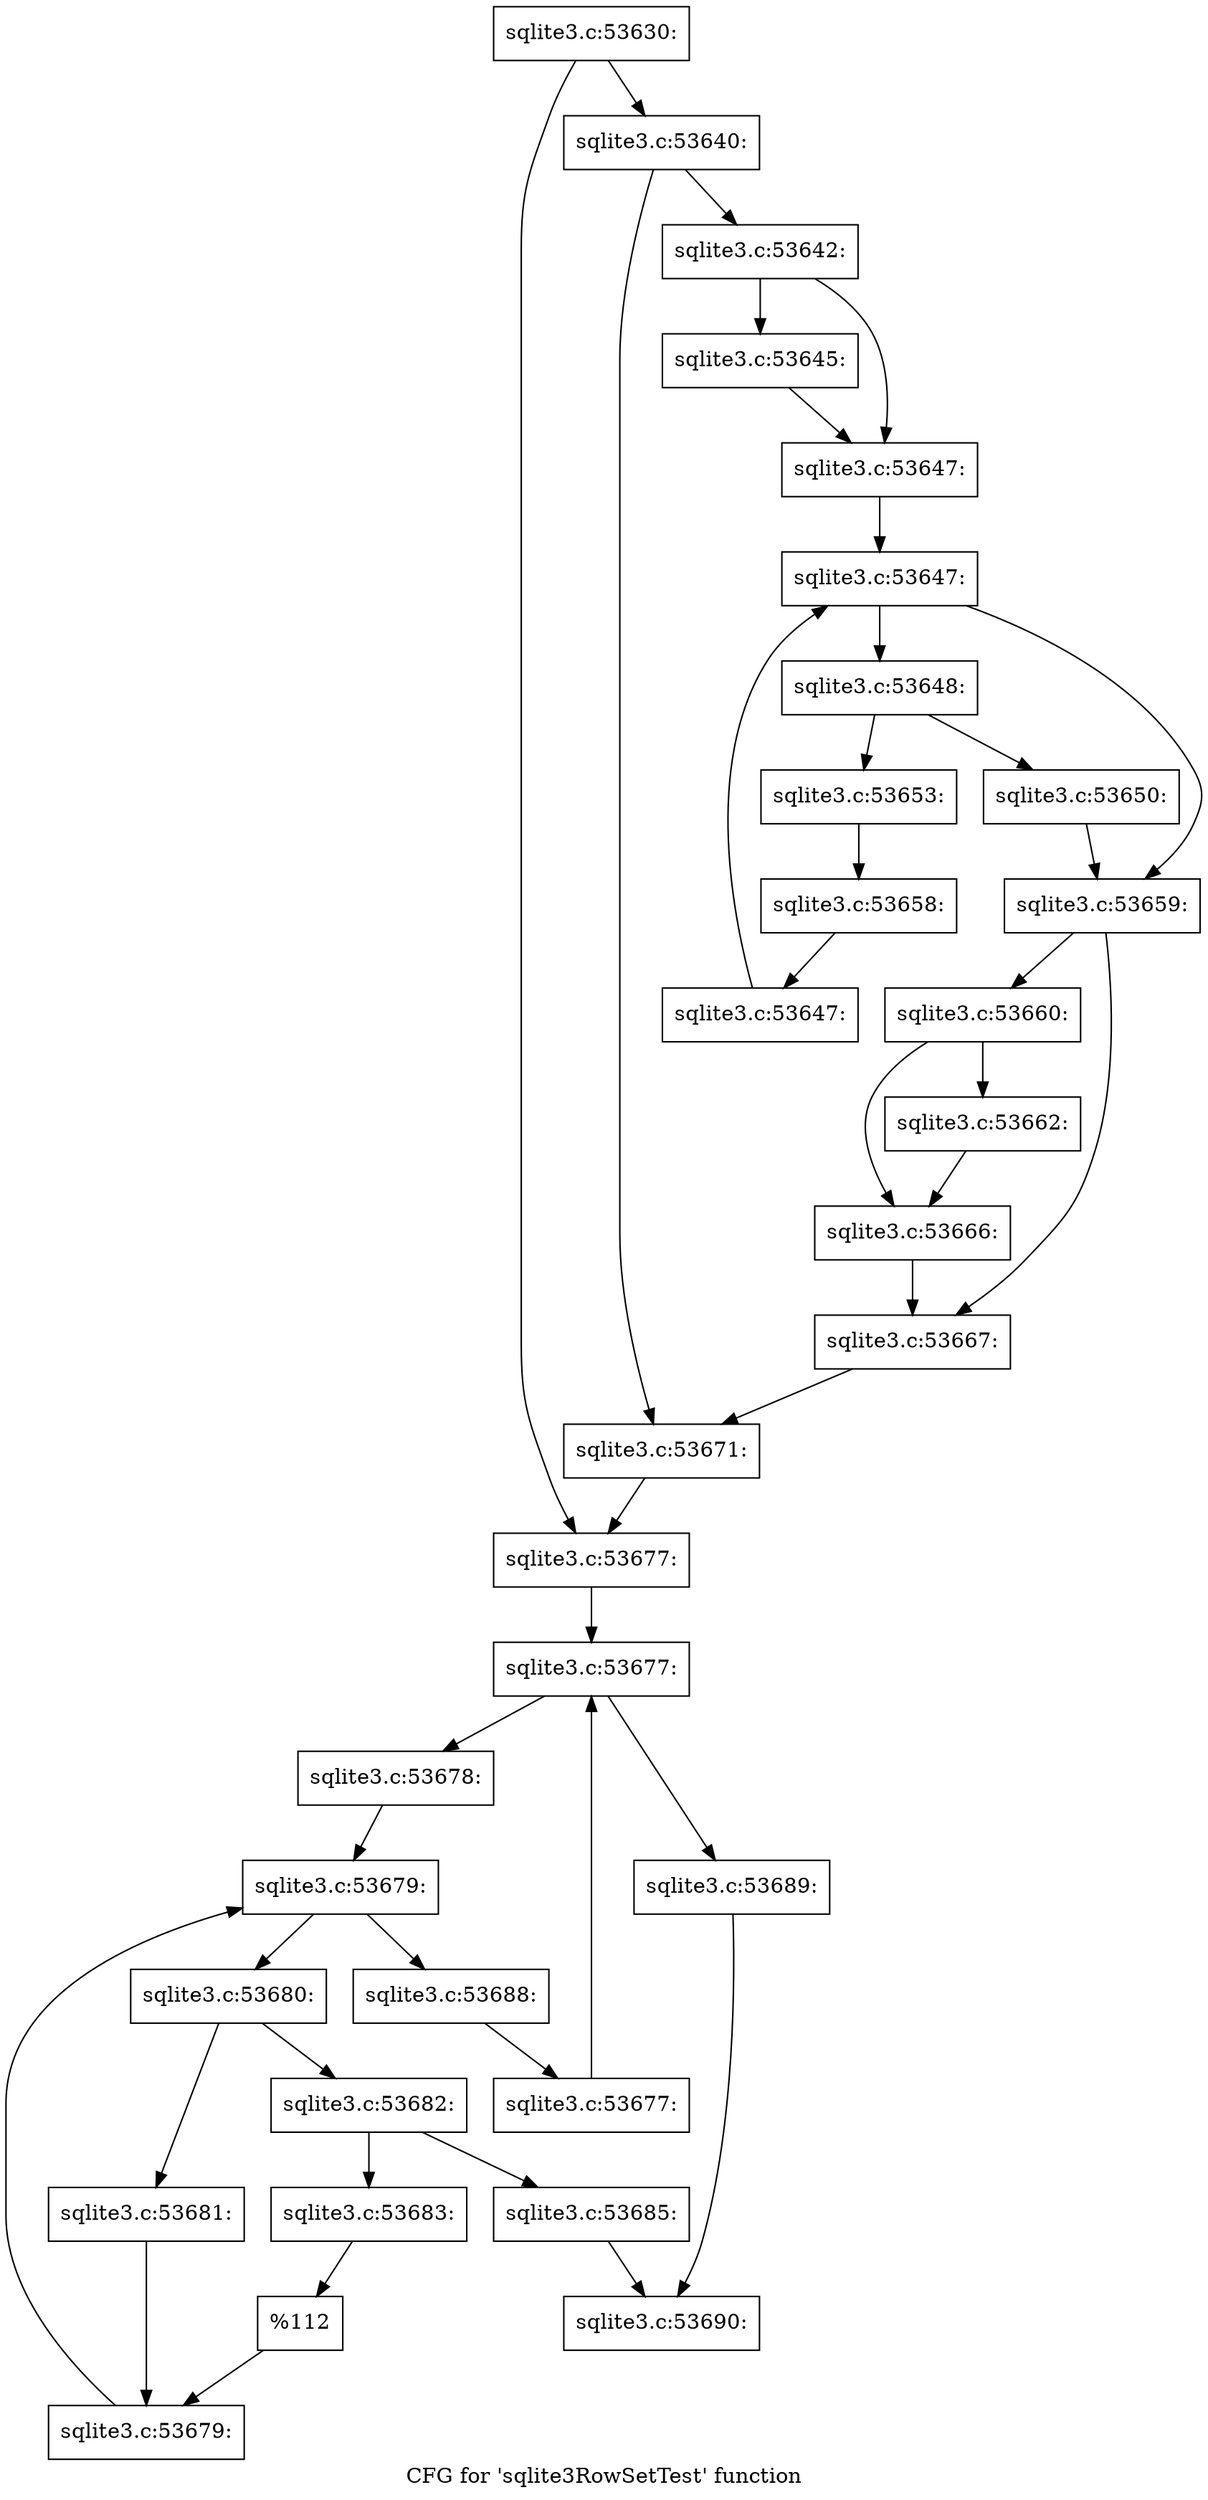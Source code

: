digraph "CFG for 'sqlite3RowSetTest' function" {
	label="CFG for 'sqlite3RowSetTest' function";

	Node0x55c0f847a6e0 [shape=record,label="{sqlite3.c:53630:}"];
	Node0x55c0f847a6e0 -> Node0x55c0f8485130;
	Node0x55c0f847a6e0 -> Node0x55c0f8485180;
	Node0x55c0f8485130 [shape=record,label="{sqlite3.c:53640:}"];
	Node0x55c0f8485130 -> Node0x55c0f84859e0;
	Node0x55c0f8485130 -> Node0x55c0f8485a30;
	Node0x55c0f84859e0 [shape=record,label="{sqlite3.c:53642:}"];
	Node0x55c0f84859e0 -> Node0x55c0f8486320;
	Node0x55c0f84859e0 -> Node0x55c0f8486370;
	Node0x55c0f8486320 [shape=record,label="{sqlite3.c:53645:}"];
	Node0x55c0f8486320 -> Node0x55c0f8486370;
	Node0x55c0f8486370 [shape=record,label="{sqlite3.c:53647:}"];
	Node0x55c0f8486370 -> Node0x55c0f8487070;
	Node0x55c0f8487070 [shape=record,label="{sqlite3.c:53647:}"];
	Node0x55c0f8487070 -> Node0x55c0f8487290;
	Node0x55c0f8487070 -> Node0x55c0f8486cf0;
	Node0x55c0f8487290 [shape=record,label="{sqlite3.c:53648:}"];
	Node0x55c0f8487290 -> Node0x55c0f8487880;
	Node0x55c0f8487290 -> Node0x55c0f8487920;
	Node0x55c0f8487880 [shape=record,label="{sqlite3.c:53650:}"];
	Node0x55c0f8487880 -> Node0x55c0f8486cf0;
	Node0x55c0f8487920 [shape=record,label="{sqlite3.c:53653:}"];
	Node0x55c0f8487920 -> Node0x55c0f84878d0;
	Node0x55c0f84878d0 [shape=record,label="{sqlite3.c:53658:}"];
	Node0x55c0f84878d0 -> Node0x55c0f8487200;
	Node0x55c0f8487200 [shape=record,label="{sqlite3.c:53647:}"];
	Node0x55c0f8487200 -> Node0x55c0f8487070;
	Node0x55c0f8486cf0 [shape=record,label="{sqlite3.c:53659:}"];
	Node0x55c0f8486cf0 -> Node0x55c0f5810d60;
	Node0x55c0f8486cf0 -> Node0x55c0f8489040;
	Node0x55c0f5810d60 [shape=record,label="{sqlite3.c:53660:}"];
	Node0x55c0f5810d60 -> Node0x55c0f848a2b0;
	Node0x55c0f5810d60 -> Node0x55c0f848a300;
	Node0x55c0f848a2b0 [shape=record,label="{sqlite3.c:53662:}"];
	Node0x55c0f848a2b0 -> Node0x55c0f848a300;
	Node0x55c0f848a300 [shape=record,label="{sqlite3.c:53666:}"];
	Node0x55c0f848a300 -> Node0x55c0f8489040;
	Node0x55c0f8489040 [shape=record,label="{sqlite3.c:53667:}"];
	Node0x55c0f8489040 -> Node0x55c0f8485a30;
	Node0x55c0f8485a30 [shape=record,label="{sqlite3.c:53671:}"];
	Node0x55c0f8485a30 -> Node0x55c0f8485180;
	Node0x55c0f8485180 [shape=record,label="{sqlite3.c:53677:}"];
	Node0x55c0f8485180 -> Node0x55c0f848c190;
	Node0x55c0f848c190 [shape=record,label="{sqlite3.c:53677:}"];
	Node0x55c0f848c190 -> Node0x55c0f848c3b0;
	Node0x55c0f848c190 -> Node0x55c0f848be10;
	Node0x55c0f848c3b0 [shape=record,label="{sqlite3.c:53678:}"];
	Node0x55c0f848c3b0 -> Node0x55c0f848c970;
	Node0x55c0f848c970 [shape=record,label="{sqlite3.c:53679:}"];
	Node0x55c0f848c970 -> Node0x55c0f848cc50;
	Node0x55c0f848c970 -> Node0x55c0f848cad0;
	Node0x55c0f848cc50 [shape=record,label="{sqlite3.c:53680:}"];
	Node0x55c0f848cc50 -> Node0x55c0f848ce60;
	Node0x55c0f848cc50 -> Node0x55c0f848cf00;
	Node0x55c0f848ce60 [shape=record,label="{sqlite3.c:53681:}"];
	Node0x55c0f848ce60 -> Node0x55c0f848ceb0;
	Node0x55c0f848cf00 [shape=record,label="{sqlite3.c:53682:}"];
	Node0x55c0f848cf00 -> Node0x55c0f848d830;
	Node0x55c0f848cf00 -> Node0x55c0f848d8d0;
	Node0x55c0f848d830 [shape=record,label="{sqlite3.c:53683:}"];
	Node0x55c0f848d830 -> Node0x55c0f848d880;
	Node0x55c0f848d8d0 [shape=record,label="{sqlite3.c:53685:}"];
	Node0x55c0f848d8d0 -> Node0x55c0f847ff80;
	Node0x55c0f848d880 [shape=record,label="{%112}"];
	Node0x55c0f848d880 -> Node0x55c0f848ceb0;
	Node0x55c0f848ceb0 [shape=record,label="{sqlite3.c:53679:}"];
	Node0x55c0f848ceb0 -> Node0x55c0f848c970;
	Node0x55c0f848cad0 [shape=record,label="{sqlite3.c:53688:}"];
	Node0x55c0f848cad0 -> Node0x55c0f848c320;
	Node0x55c0f848c320 [shape=record,label="{sqlite3.c:53677:}"];
	Node0x55c0f848c320 -> Node0x55c0f848c190;
	Node0x55c0f848be10 [shape=record,label="{sqlite3.c:53689:}"];
	Node0x55c0f848be10 -> Node0x55c0f847ff80;
	Node0x55c0f847ff80 [shape=record,label="{sqlite3.c:53690:}"];
}
